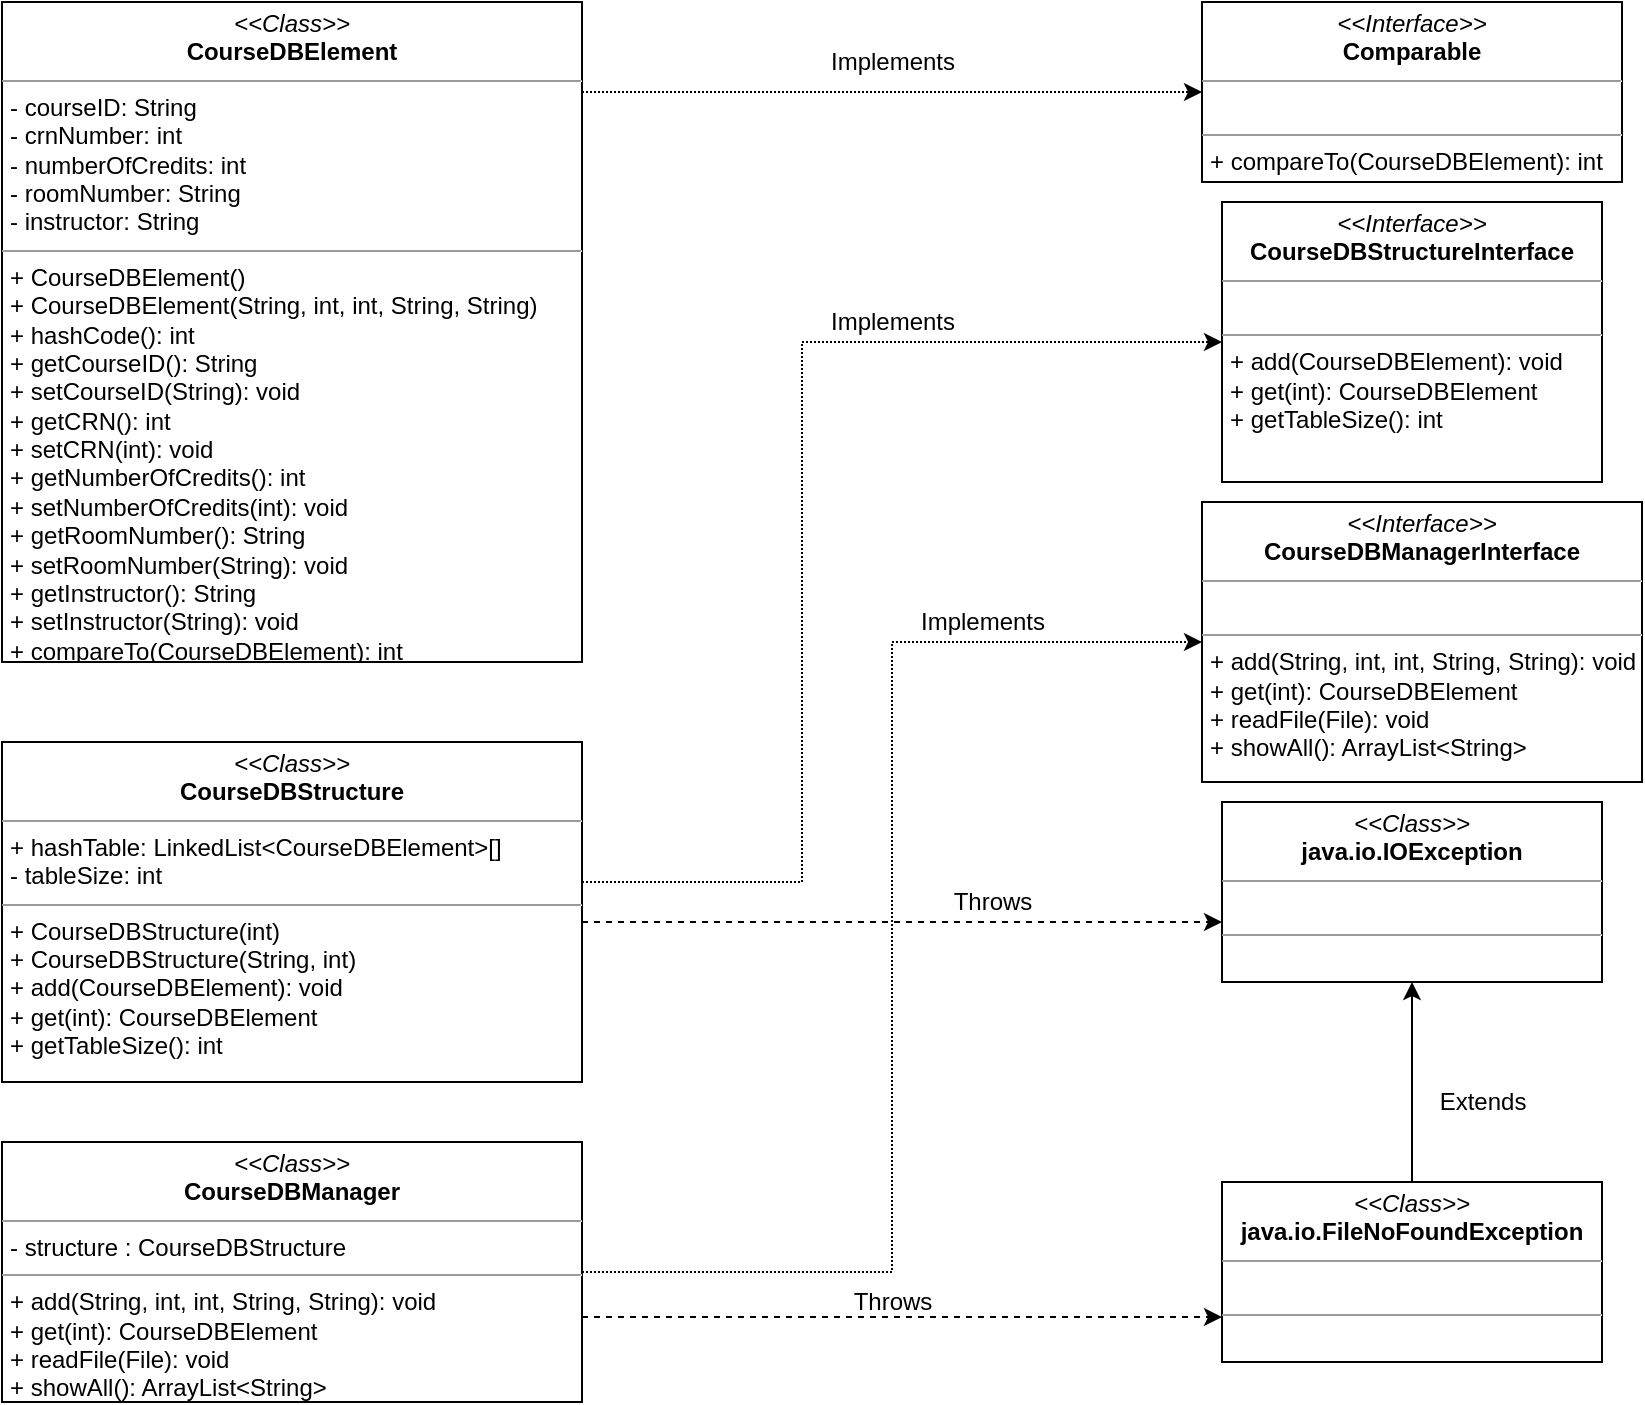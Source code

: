 <mxfile version="13.7.9" type="device"><diagram id="YK963vBf1r-lSmqeVxbc" name="Page-1"><mxGraphModel dx="1106" dy="852" grid="1" gridSize="10" guides="1" tooltips="1" connect="1" arrows="1" fold="1" page="1" pageScale="1" pageWidth="850" pageHeight="1100" math="0" shadow="0"><root><mxCell id="0"/><mxCell id="1" parent="0"/><mxCell id="lpnWQ9mm0Qk_xsDN7kwK-1" value="&lt;p style=&quot;margin: 0px ; margin-top: 4px ; text-align: center&quot;&gt;&lt;i&gt;&amp;lt;&amp;lt;Interface&amp;gt;&amp;gt;&lt;/i&gt;&lt;br&gt;&lt;b&gt;Comparable&lt;/b&gt;&lt;/p&gt;&lt;hr size=&quot;1&quot;&gt;&lt;p style=&quot;margin: 0px ; margin-left: 4px&quot;&gt;&lt;br&gt;&lt;/p&gt;&lt;hr size=&quot;1&quot;&gt;&lt;p style=&quot;margin: 0px ; margin-left: 4px&quot;&gt;+ compareTo(CourseDBElement): int&lt;/p&gt;" style="verticalAlign=top;align=left;overflow=fill;fontSize=12;fontFamily=Helvetica;html=1;" parent="1" vertex="1"><mxGeometry x="620" y="10" width="210" height="90" as="geometry"/></mxCell><mxCell id="lpnWQ9mm0Qk_xsDN7kwK-11" style="edgeStyle=orthogonalEdgeStyle;rounded=0;orthogonalLoop=1;jettySize=auto;html=1;entryX=0;entryY=0.5;entryDx=0;entryDy=0;dashed=1;dashPattern=1 1;" parent="1" source="lpnWQ9mm0Qk_xsDN7kwK-2" target="lpnWQ9mm0Qk_xsDN7kwK-1" edge="1"><mxGeometry relative="1" as="geometry"><Array as="points"><mxPoint x="390" y="55"/><mxPoint x="390" y="55"/></Array></mxGeometry></mxCell><mxCell id="lpnWQ9mm0Qk_xsDN7kwK-2" value="&lt;p style=&quot;margin: 0px ; margin-top: 4px ; text-align: center&quot;&gt;&lt;i&gt;&amp;lt;&amp;lt;Class&amp;gt;&amp;gt;&lt;/i&gt;&lt;br&gt;&lt;b&gt;CourseDBElement&lt;/b&gt;&lt;/p&gt;&lt;hr size=&quot;1&quot;&gt;&lt;p style=&quot;margin: 0px ; margin-left: 4px&quot;&gt;- courseID: String&lt;/p&gt;&lt;p style=&quot;margin: 0px ; margin-left: 4px&quot;&gt;- crnNumber: int&lt;/p&gt;&lt;p style=&quot;margin: 0px ; margin-left: 4px&quot;&gt;- numberOfCredits: int&lt;/p&gt;&lt;p style=&quot;margin: 0px ; margin-left: 4px&quot;&gt;- roomNumber: String&lt;/p&gt;&lt;p style=&quot;margin: 0px ; margin-left: 4px&quot;&gt;- instructor: String&lt;/p&gt;&lt;hr size=&quot;1&quot;&gt;&lt;p style=&quot;margin: 0px ; margin-left: 4px&quot;&gt;+ CourseDBElement()&amp;nbsp;&lt;/p&gt;&lt;p style=&quot;margin: 0px ; margin-left: 4px&quot;&gt;+ CourseDBElement(String, int, int, String, String)&lt;/p&gt;&lt;p style=&quot;margin: 0px ; margin-left: 4px&quot;&gt;+ hashCode(): int&lt;/p&gt;&lt;p style=&quot;margin: 0px ; margin-left: 4px&quot;&gt;+ getCourseID(): String&lt;/p&gt;&lt;p style=&quot;margin: 0px ; margin-left: 4px&quot;&gt;+ setCourseID(String): void&lt;/p&gt;&lt;p style=&quot;margin: 0px ; margin-left: 4px&quot;&gt;+ getCRN(): int&lt;/p&gt;&lt;p style=&quot;margin: 0px ; margin-left: 4px&quot;&gt;+ setCRN(int): void&lt;/p&gt;&lt;p style=&quot;margin: 0px ; margin-left: 4px&quot;&gt;+ getNumberOfCredits(): int&lt;/p&gt;&lt;p style=&quot;margin: 0px ; margin-left: 4px&quot;&gt;+ setNumberOfCredits(int): void&lt;/p&gt;&lt;p style=&quot;margin: 0px ; margin-left: 4px&quot;&gt;+ getRoomNumber(): String&lt;/p&gt;&lt;p style=&quot;margin: 0px ; margin-left: 4px&quot;&gt;+ setRoomNumber(String): void&lt;/p&gt;&lt;p style=&quot;margin: 0px ; margin-left: 4px&quot;&gt;+ getInstructor(): String&lt;/p&gt;&lt;p style=&quot;margin: 0px ; margin-left: 4px&quot;&gt;+ setInstructor(String): void&lt;/p&gt;&lt;p style=&quot;margin: 0px ; margin-left: 4px&quot;&gt;+ compareTo(CourseDBElement): int&lt;/p&gt;" style="verticalAlign=top;align=left;overflow=fill;fontSize=12;fontFamily=Helvetica;html=1;" parent="1" vertex="1"><mxGeometry x="20" y="10" width="290" height="330" as="geometry"/></mxCell><mxCell id="lpnWQ9mm0Qk_xsDN7kwK-13" style="edgeStyle=orthogonalEdgeStyle;rounded=0;orthogonalLoop=1;jettySize=auto;html=1;entryX=0;entryY=0.5;entryDx=0;entryDy=0;dashed=1;dashPattern=1 1;" parent="1" source="lpnWQ9mm0Qk_xsDN7kwK-3" target="lpnWQ9mm0Qk_xsDN7kwK-7" edge="1"><mxGeometry relative="1" as="geometry"><Array as="points"><mxPoint x="420" y="450"/><mxPoint x="420" y="180"/></Array></mxGeometry></mxCell><mxCell id="lpnWQ9mm0Qk_xsDN7kwK-24" style="edgeStyle=orthogonalEdgeStyle;rounded=0;orthogonalLoop=1;jettySize=auto;html=1;entryX=0;entryY=0.667;entryDx=0;entryDy=0;entryPerimeter=0;dashed=1;" parent="1" source="lpnWQ9mm0Qk_xsDN7kwK-3" target="lpnWQ9mm0Qk_xsDN7kwK-6" edge="1"><mxGeometry relative="1" as="geometry"><Array as="points"><mxPoint x="460" y="470"/><mxPoint x="460" y="470"/></Array></mxGeometry></mxCell><mxCell id="lpnWQ9mm0Qk_xsDN7kwK-3" value="&lt;p style=&quot;margin: 0px ; margin-top: 4px ; text-align: center&quot;&gt;&lt;i&gt;&amp;lt;&amp;lt;Class&amp;gt;&amp;gt;&lt;/i&gt;&lt;br&gt;&lt;b&gt;CourseDBStructure&lt;/b&gt;&lt;/p&gt;&lt;hr size=&quot;1&quot;&gt;&lt;p style=&quot;margin: 0px ; margin-left: 4px&quot;&gt;+ hashTable: LinkedList&amp;lt;CourseDBElement&amp;gt;[]&lt;/p&gt;&lt;p style=&quot;margin: 0px ; margin-left: 4px&quot;&gt;- tableSize: int&lt;/p&gt;&lt;hr size=&quot;1&quot;&gt;&lt;p style=&quot;margin: 0px ; margin-left: 4px&quot;&gt;+ CourseDBStructure(int)&lt;/p&gt;&lt;p style=&quot;margin: 0px ; margin-left: 4px&quot;&gt;+ CourseDBStructure(String, int)&lt;/p&gt;&lt;p style=&quot;margin: 0px ; margin-left: 4px&quot;&gt;+ add(CourseDBElement): void&lt;/p&gt;&lt;p style=&quot;margin: 0px ; margin-left: 4px&quot;&gt;+ get(int): CourseDBElement&lt;/p&gt;&lt;p style=&quot;margin: 0px ; margin-left: 4px&quot;&gt;+ getTableSize(): int&lt;/p&gt;" style="verticalAlign=top;align=left;overflow=fill;fontSize=12;fontFamily=Helvetica;html=1;" parent="1" vertex="1"><mxGeometry x="20" y="380" width="290" height="170" as="geometry"/></mxCell><mxCell id="lpnWQ9mm0Qk_xsDN7kwK-17" style="edgeStyle=orthogonalEdgeStyle;rounded=0;orthogonalLoop=1;jettySize=auto;html=1;entryX=0;entryY=0.5;entryDx=0;entryDy=0;dashed=1;dashPattern=1 1;" parent="1" source="lpnWQ9mm0Qk_xsDN7kwK-4" target="lpnWQ9mm0Qk_xsDN7kwK-8" edge="1"><mxGeometry relative="1" as="geometry"/></mxCell><mxCell id="lpnWQ9mm0Qk_xsDN7kwK-23" style="edgeStyle=orthogonalEdgeStyle;rounded=0;orthogonalLoop=1;jettySize=auto;html=1;entryX=0;entryY=0.75;entryDx=0;entryDy=0;dashed=1;" parent="1" source="lpnWQ9mm0Qk_xsDN7kwK-4" target="lpnWQ9mm0Qk_xsDN7kwK-5" edge="1"><mxGeometry relative="1" as="geometry"><Array as="points"><mxPoint x="470" y="668"/></Array></mxGeometry></mxCell><mxCell id="lpnWQ9mm0Qk_xsDN7kwK-4" value="&lt;p style=&quot;margin: 0px ; margin-top: 4px ; text-align: center&quot;&gt;&lt;i&gt;&amp;lt;&amp;lt;Class&amp;gt;&amp;gt;&lt;/i&gt;&lt;br&gt;&lt;b&gt;CourseDBManager&lt;/b&gt;&lt;/p&gt;&lt;hr size=&quot;1&quot;&gt;&lt;p style=&quot;margin: 0px ; margin-left: 4px&quot;&gt;- structure : CourseDBStructure&lt;/p&gt;&lt;hr size=&quot;1&quot;&gt;&lt;p style=&quot;margin: 0px ; margin-left: 4px&quot;&gt;+ add(String, int, int, String, String): void&lt;br&gt;&lt;/p&gt;&lt;p style=&quot;margin: 0px ; margin-left: 4px&quot;&gt;+ get(int): CourseDBElement&lt;/p&gt;&lt;p style=&quot;margin: 0px ; margin-left: 4px&quot;&gt;+ readFile(File): void&lt;/p&gt;&lt;p style=&quot;margin: 0px ; margin-left: 4px&quot;&gt;+ showAll(): ArrayList&amp;lt;String&amp;gt;&lt;/p&gt;" style="verticalAlign=top;align=left;overflow=fill;fontSize=12;fontFamily=Helvetica;html=1;" parent="1" vertex="1"><mxGeometry x="20" y="580" width="290" height="130" as="geometry"/></mxCell><mxCell id="lpnWQ9mm0Qk_xsDN7kwK-9" style="edgeStyle=orthogonalEdgeStyle;rounded=0;orthogonalLoop=1;jettySize=auto;html=1;entryX=0.5;entryY=1;entryDx=0;entryDy=0;" parent="1" source="lpnWQ9mm0Qk_xsDN7kwK-5" target="lpnWQ9mm0Qk_xsDN7kwK-6" edge="1"><mxGeometry relative="1" as="geometry"/></mxCell><mxCell id="lpnWQ9mm0Qk_xsDN7kwK-5" value="&lt;p style=&quot;margin: 0px ; margin-top: 4px ; text-align: center&quot;&gt;&lt;i&gt;&amp;lt;&amp;lt;Class&amp;gt;&amp;gt;&lt;/i&gt;&lt;br&gt;&lt;b&gt;java.io.FileNoFoundException&lt;/b&gt;&lt;/p&gt;&lt;hr size=&quot;1&quot;&gt;&lt;p style=&quot;margin: 0px ; margin-left: 4px&quot;&gt;&lt;br&gt;&lt;/p&gt;&lt;hr size=&quot;1&quot;&gt;&lt;p style=&quot;margin: 0px ; margin-left: 4px&quot;&gt;&lt;br&gt;&lt;/p&gt;" style="verticalAlign=top;align=left;overflow=fill;fontSize=12;fontFamily=Helvetica;html=1;" parent="1" vertex="1"><mxGeometry x="630" y="600" width="190" height="90" as="geometry"/></mxCell><mxCell id="lpnWQ9mm0Qk_xsDN7kwK-6" value="&lt;p style=&quot;margin: 0px ; margin-top: 4px ; text-align: center&quot;&gt;&lt;i&gt;&amp;lt;&amp;lt;Class&amp;gt;&amp;gt;&lt;/i&gt;&lt;br&gt;&lt;b&gt;java.io.IOException&lt;/b&gt;&lt;/p&gt;&lt;hr size=&quot;1&quot;&gt;&lt;p style=&quot;margin: 0px ; margin-left: 4px&quot;&gt;&lt;br&gt;&lt;/p&gt;&lt;hr size=&quot;1&quot;&gt;&lt;p style=&quot;margin: 0px ; margin-left: 4px&quot;&gt;&lt;br&gt;&lt;/p&gt;" style="verticalAlign=top;align=left;overflow=fill;fontSize=12;fontFamily=Helvetica;html=1;" parent="1" vertex="1"><mxGeometry x="630" y="410" width="190" height="90" as="geometry"/></mxCell><mxCell id="lpnWQ9mm0Qk_xsDN7kwK-7" value="&lt;p style=&quot;margin: 0px ; margin-top: 4px ; text-align: center&quot;&gt;&lt;i&gt;&amp;lt;&amp;lt;Interface&amp;gt;&amp;gt;&lt;/i&gt;&lt;br&gt;&lt;b&gt;CourseDBStructureInterface&lt;/b&gt;&lt;/p&gt;&lt;hr size=&quot;1&quot;&gt;&lt;p style=&quot;margin: 0px ; margin-left: 4px&quot;&gt;&lt;br&gt;&lt;/p&gt;&lt;hr size=&quot;1&quot;&gt;&lt;p style=&quot;margin: 0px 0px 0px 4px&quot;&gt;+ add(CourseDBElement): void&lt;/p&gt;&lt;p style=&quot;margin: 0px 0px 0px 4px&quot;&gt;+ get(int): CourseDBElement&lt;/p&gt;&lt;p style=&quot;margin: 0px 0px 0px 4px&quot;&gt;+ getTableSize(): int&lt;/p&gt;" style="verticalAlign=top;align=left;overflow=fill;fontSize=12;fontFamily=Helvetica;html=1;" parent="1" vertex="1"><mxGeometry x="630" y="110" width="190" height="140" as="geometry"/></mxCell><mxCell id="lpnWQ9mm0Qk_xsDN7kwK-8" value="&lt;p style=&quot;margin: 0px ; margin-top: 4px ; text-align: center&quot;&gt;&lt;i&gt;&amp;lt;&amp;lt;Interface&amp;gt;&amp;gt;&lt;/i&gt;&lt;br&gt;&lt;b&gt;CourseDBManagerInterface&lt;/b&gt;&lt;/p&gt;&lt;hr size=&quot;1&quot;&gt;&lt;p style=&quot;margin: 0px ; margin-left: 4px&quot;&gt;&lt;br&gt;&lt;/p&gt;&lt;hr size=&quot;1&quot;&gt;&lt;p style=&quot;margin: 0px 0px 0px 4px&quot;&gt;+ add(String, int, int, String, String): void&lt;br&gt;&lt;/p&gt;&lt;p style=&quot;margin: 0px 0px 0px 4px&quot;&gt;+ get(int): CourseDBElement&lt;/p&gt;&lt;p style=&quot;margin: 0px 0px 0px 4px&quot;&gt;+ readFile(File): void&lt;/p&gt;&lt;p style=&quot;margin: 0px 0px 0px 4px&quot;&gt;+ showAll(): ArrayList&amp;lt;String&amp;gt;&lt;/p&gt;" style="verticalAlign=top;align=left;overflow=fill;fontSize=12;fontFamily=Helvetica;html=1;" parent="1" vertex="1"><mxGeometry x="620" y="260" width="220" height="140" as="geometry"/></mxCell><mxCell id="lpnWQ9mm0Qk_xsDN7kwK-10" value="Extends" style="text;html=1;align=center;verticalAlign=middle;resizable=0;points=[];autosize=1;" parent="1" vertex="1"><mxGeometry x="730" y="550" width="60" height="20" as="geometry"/></mxCell><mxCell id="lpnWQ9mm0Qk_xsDN7kwK-12" value="Implements" style="text;html=1;align=center;verticalAlign=middle;resizable=0;points=[];autosize=1;" parent="1" vertex="1"><mxGeometry x="425" y="30" width="80" height="20" as="geometry"/></mxCell><mxCell id="lpnWQ9mm0Qk_xsDN7kwK-15" value="Implements" style="text;html=1;align=center;verticalAlign=middle;resizable=0;points=[];autosize=1;" parent="1" vertex="1"><mxGeometry x="425" y="160" width="80" height="20" as="geometry"/></mxCell><mxCell id="lpnWQ9mm0Qk_xsDN7kwK-16" value="Implements" style="text;html=1;align=center;verticalAlign=middle;resizable=0;points=[];autosize=1;" parent="1" vertex="1"><mxGeometry x="470" y="310" width="80" height="20" as="geometry"/></mxCell><mxCell id="lpnWQ9mm0Qk_xsDN7kwK-20" value="Throws" style="text;html=1;align=center;verticalAlign=middle;resizable=0;points=[];autosize=1;" parent="1" vertex="1"><mxGeometry x="440" y="650" width="50" height="20" as="geometry"/></mxCell><mxCell id="lpnWQ9mm0Qk_xsDN7kwK-22" value="Throws" style="text;html=1;align=center;verticalAlign=middle;resizable=0;points=[];autosize=1;" parent="1" vertex="1"><mxGeometry x="490" y="450" width="50" height="20" as="geometry"/></mxCell></root></mxGraphModel></diagram></mxfile>